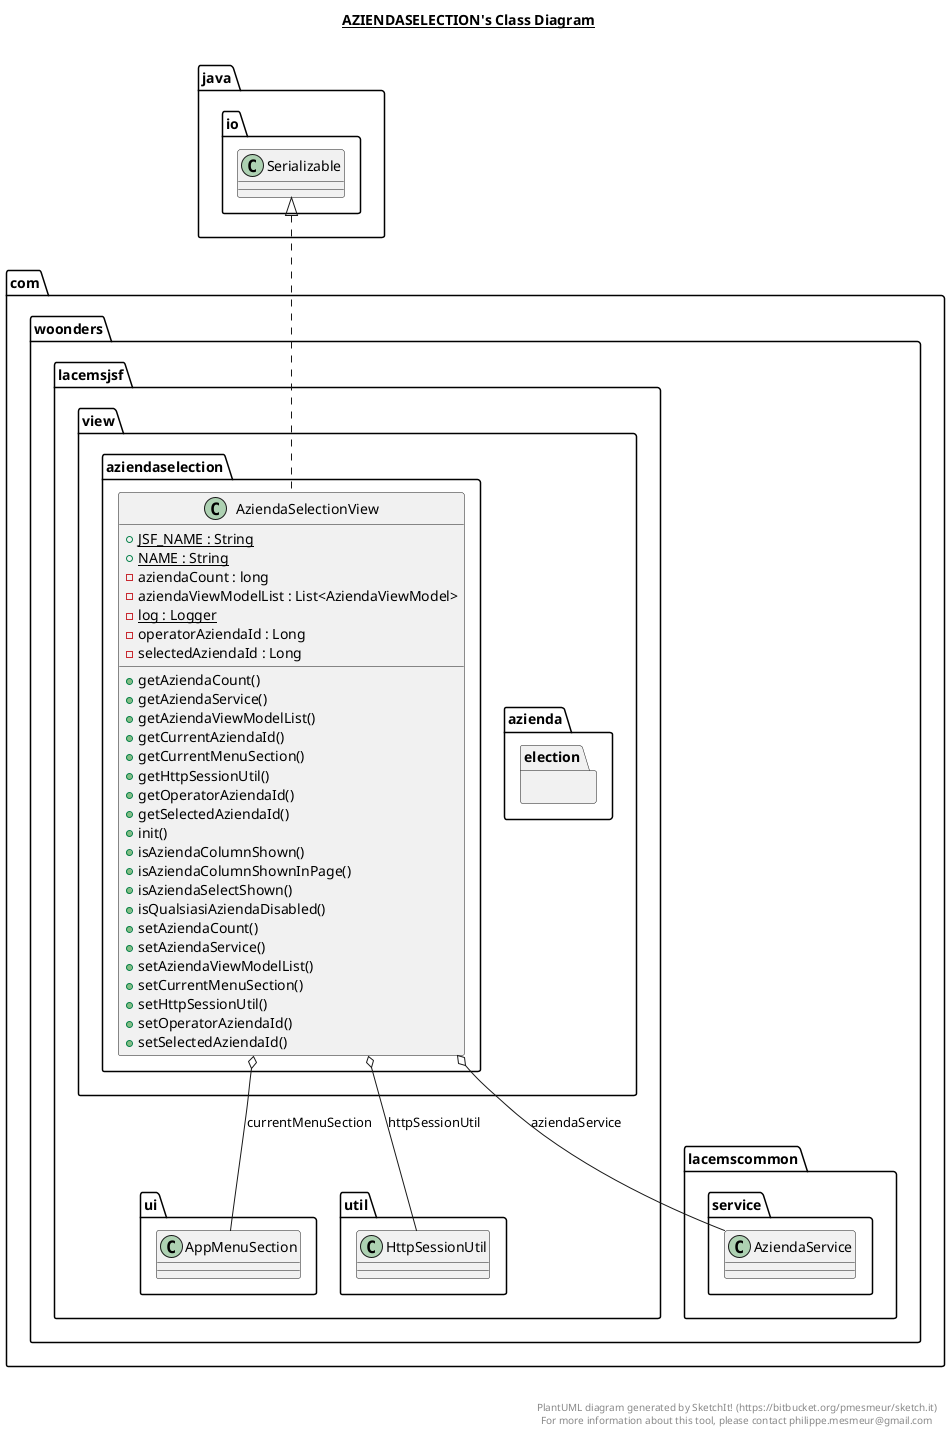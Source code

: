 @startuml

title __AZIENDASELECTION's Class Diagram__\n

  namespace com.woonders.lacemsjsf.view.azienda {
    namespace election {
      class com.woonders.lacemsjsf.view.aziendaselection.AziendaSelectionView {
          {static} + JSF_NAME : String
          {static} + NAME : String
          - aziendaCount : long
          - aziendaViewModelList : List<AziendaViewModel>
          {static} - log : Logger
          - operatorAziendaId : Long
          - selectedAziendaId : Long
          + getAziendaCount()
          + getAziendaService()
          + getAziendaViewModelList()
          + getCurrentAziendaId()
          + getCurrentMenuSection()
          + getHttpSessionUtil()
          + getOperatorAziendaId()
          + getSelectedAziendaId()
          + init()
          + isAziendaColumnShown()
          + isAziendaColumnShownInPage()
          + isAziendaSelectShown()
          + isQualsiasiAziendaDisabled()
          + setAziendaCount()
          + setAziendaService()
          + setAziendaViewModelList()
          + setCurrentMenuSection()
          + setHttpSessionUtil()
          + setOperatorAziendaId()
          + setSelectedAziendaId()
      }
    }
  }
  

  com.woonders.lacemsjsf.view.aziendaselection.AziendaSelectionView .up.|> java.io.Serializable
  com.woonders.lacemsjsf.view.aziendaselection.AziendaSelectionView o-- com.woonders.lacemscommon.service.AziendaService : aziendaService
  com.woonders.lacemsjsf.view.aziendaselection.AziendaSelectionView o-- com.woonders.lacemsjsf.ui.AppMenuSection : currentMenuSection
  com.woonders.lacemsjsf.view.aziendaselection.AziendaSelectionView o-- com.woonders.lacemsjsf.util.HttpSessionUtil : httpSessionUtil


right footer


PlantUML diagram generated by SketchIt! (https://bitbucket.org/pmesmeur/sketch.it)
For more information about this tool, please contact philippe.mesmeur@gmail.com
endfooter

@enduml
